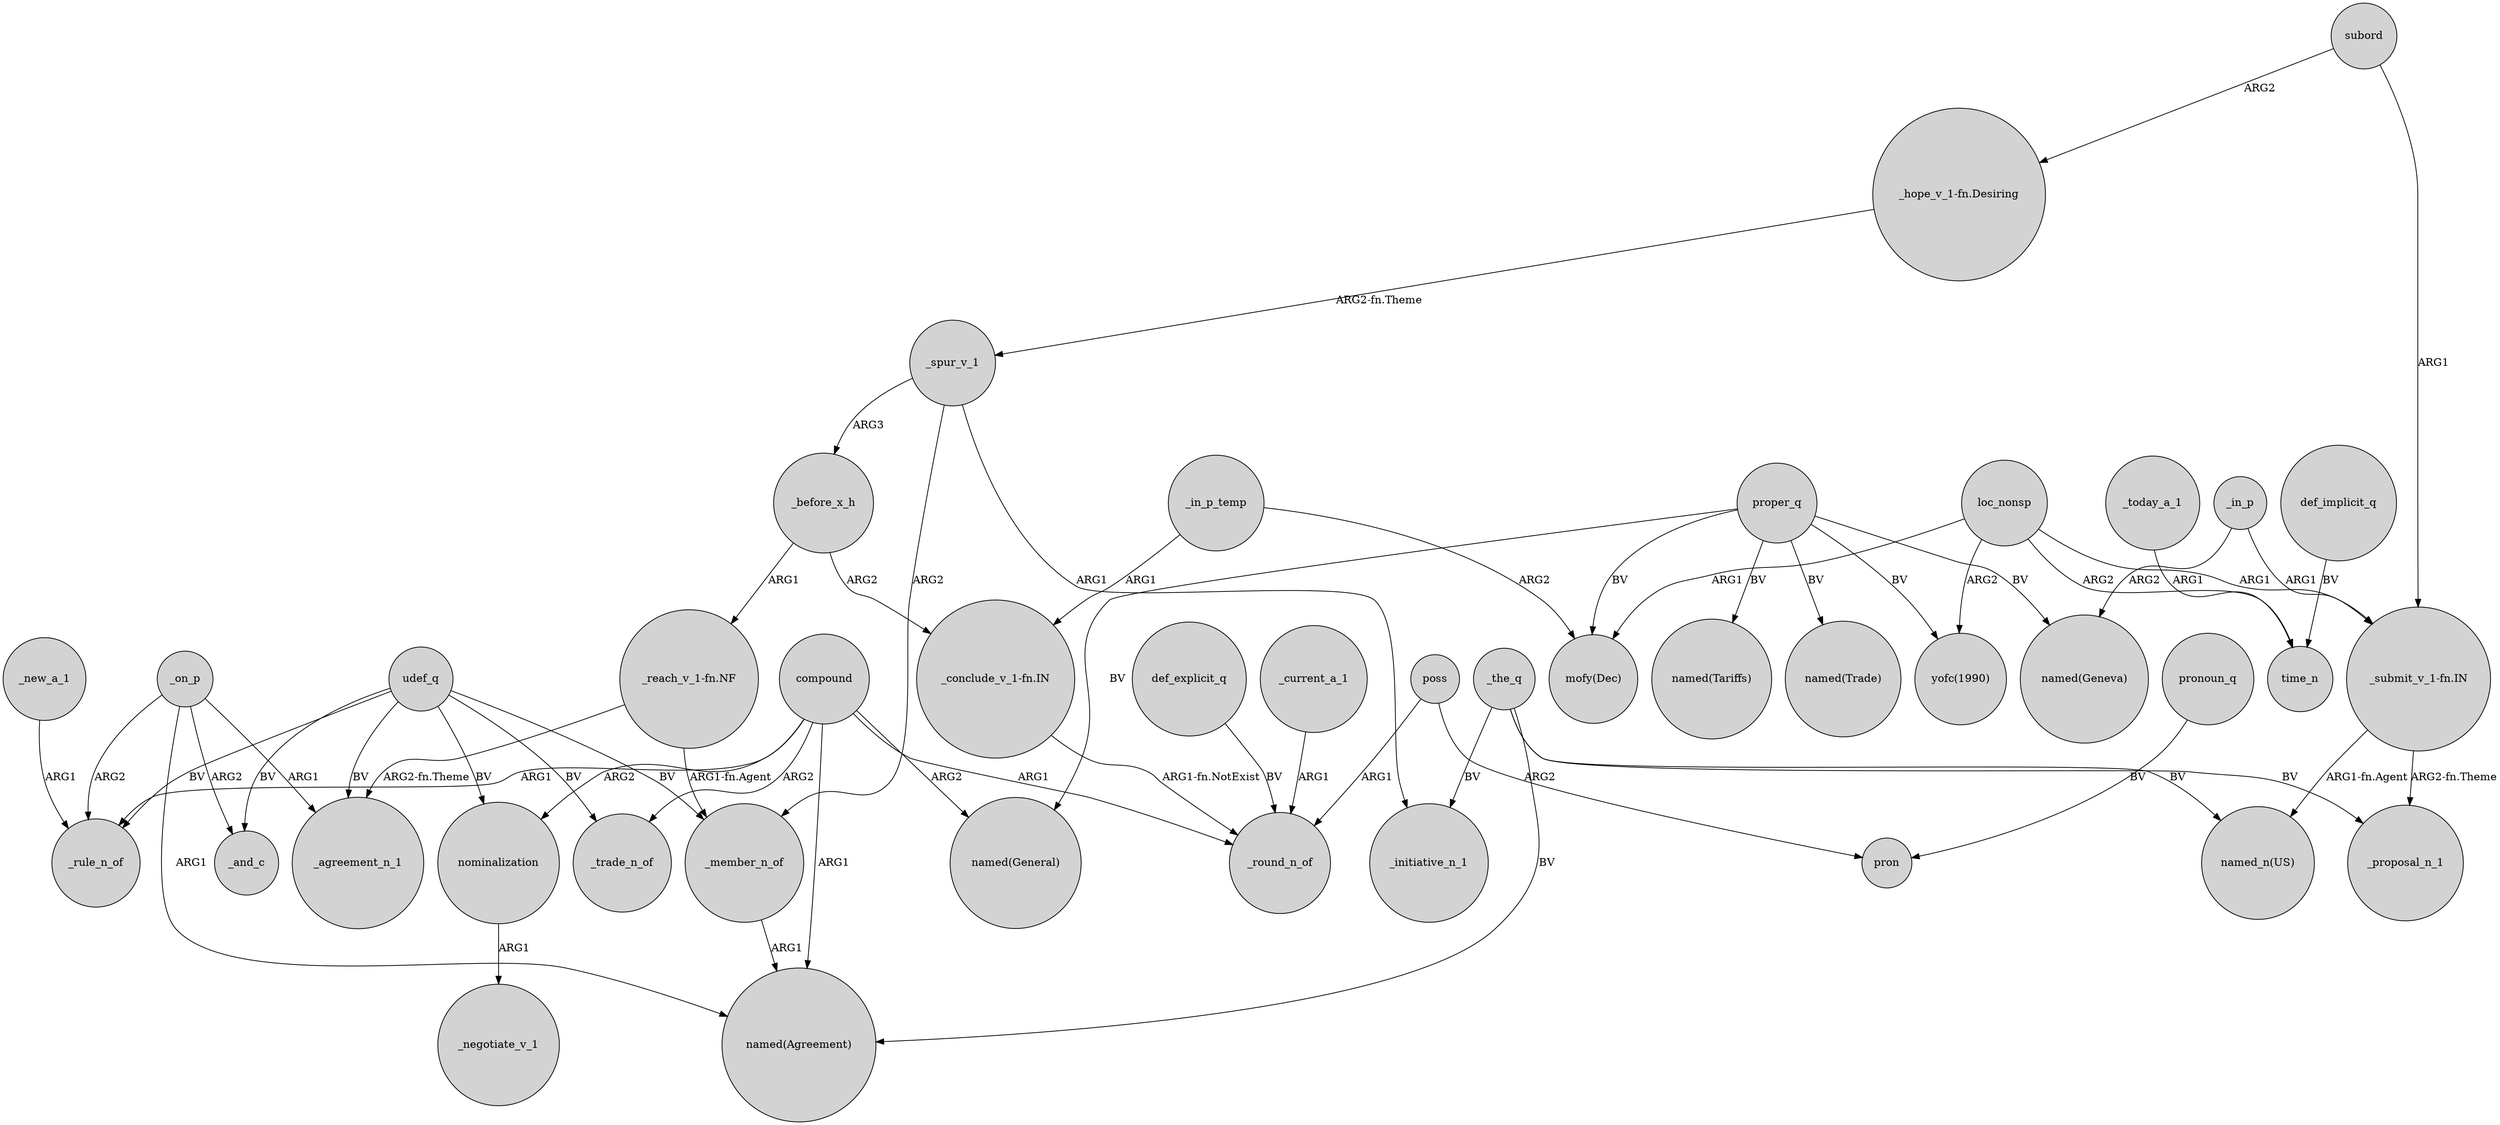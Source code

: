 digraph {
	node [shape=circle style=filled]
	udef_q -> _rule_n_of [label=BV]
	udef_q -> _trade_n_of [label=BV]
	_the_q -> _proposal_n_1 [label=BV]
	_before_x_h -> "_conclude_v_1-fn.IN" [label=ARG2]
	_today_a_1 -> time_n [label=ARG1]
	poss -> pron [label=ARG2]
	_spur_v_1 -> _before_x_h [label=ARG3]
	_in_p_temp -> "_conclude_v_1-fn.IN" [label=ARG1]
	compound -> _rule_n_of [label=ARG1]
	poss -> _round_n_of [label=ARG1]
	proper_q -> "mofy(Dec)" [label=BV]
	proper_q -> "named(General)" [label=BV]
	def_explicit_q -> _round_n_of [label=BV]
	proper_q -> "named(Tariffs)" [label=BV]
	_in_p_temp -> "mofy(Dec)" [label=ARG2]
	_in_p -> "_submit_v_1-fn.IN" [label=ARG1]
	compound -> nominalization [label=ARG2]
	compound -> "named(General)" [label=ARG2]
	proper_q -> "named(Trade)" [label=BV]
	"_reach_v_1-fn.NF" -> _member_n_of [label="ARG1-fn.Agent"]
	_current_a_1 -> _round_n_of [label=ARG1]
	compound -> _round_n_of [label=ARG1]
	subord -> "_hope_v_1-fn.Desiring" [label=ARG2]
	proper_q -> "yofc(1990)" [label=BV]
	subord -> "_submit_v_1-fn.IN" [label=ARG1]
	loc_nonsp -> time_n [label=ARG2]
	_the_q -> "named_n(US)" [label=BV]
	_in_p -> "named(Geneva)" [label=ARG2]
	_on_p -> "named(Agreement)" [label=ARG1]
	_spur_v_1 -> _member_n_of [label=ARG2]
	_before_x_h -> "_reach_v_1-fn.NF" [label=ARG1]
	loc_nonsp -> "yofc(1990)" [label=ARG2]
	_member_n_of -> "named(Agreement)" [label=ARG1]
	_the_q -> _initiative_n_1 [label=BV]
	udef_q -> _agreement_n_1 [label=BV]
	pronoun_q -> pron [label=BV]
	"_conclude_v_1-fn.IN" -> _round_n_of [label="ARG1-fn.NotExist"]
	_on_p -> _rule_n_of [label=ARG2]
	proper_q -> "named(Geneva)" [label=BV]
	_spur_v_1 -> _initiative_n_1 [label=ARG1]
	_the_q -> "named(Agreement)" [label=BV]
	compound -> _trade_n_of [label=ARG2]
	udef_q -> _member_n_of [label=BV]
	loc_nonsp -> "_submit_v_1-fn.IN" [label=ARG1]
	"_hope_v_1-fn.Desiring" -> _spur_v_1 [label="ARG2-fn.Theme"]
	nominalization -> _negotiate_v_1 [label=ARG1]
	udef_q -> nominalization [label=BV]
	"_submit_v_1-fn.IN" -> "named_n(US)" [label="ARG1-fn.Agent"]
	compound -> "named(Agreement)" [label=ARG1]
	loc_nonsp -> "mofy(Dec)" [label=ARG1]
	_on_p -> _and_c [label=ARG2]
	"_submit_v_1-fn.IN" -> _proposal_n_1 [label="ARG2-fn.Theme"]
	_on_p -> _agreement_n_1 [label=ARG1]
	udef_q -> _and_c [label=BV]
	"_reach_v_1-fn.NF" -> _agreement_n_1 [label="ARG2-fn.Theme"]
	def_implicit_q -> time_n [label=BV]
	_new_a_1 -> _rule_n_of [label=ARG1]
}
